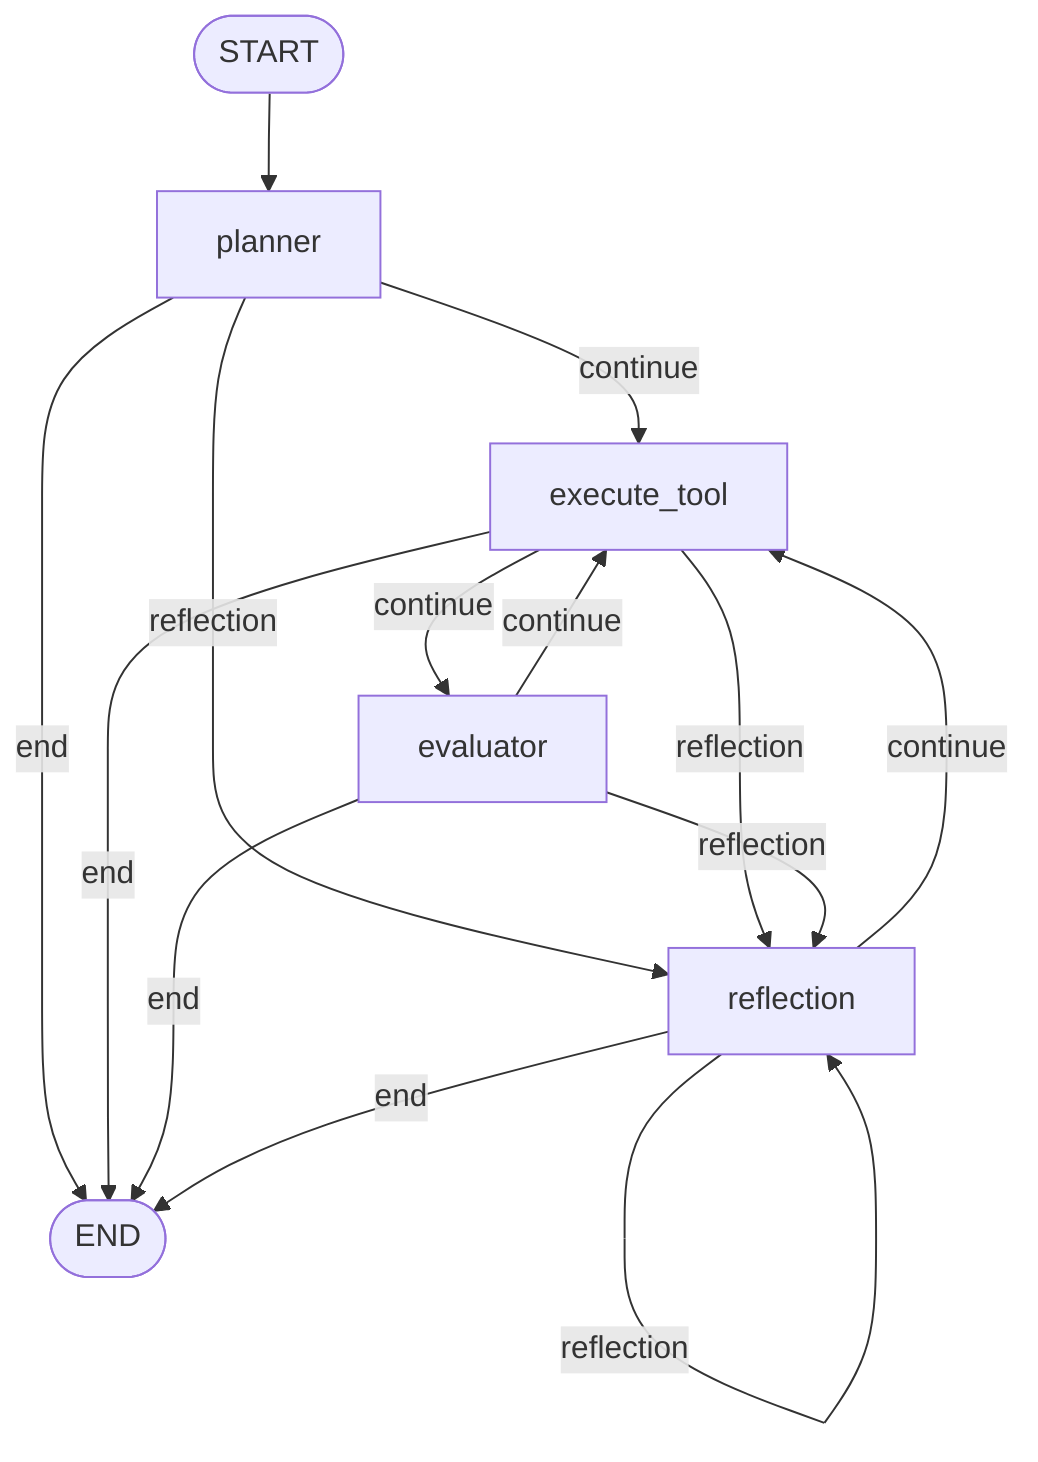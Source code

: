 graph TD
    START --> planner
    planner -->|continue| execute_tool
    planner -->|reflection| reflection
    planner -->|end| END
    execute_tool -->|continue| evaluator
    execute_tool -->|reflection| reflection
    execute_tool -->|end| END
    evaluator -->|continue| execute_tool
    evaluator -->|reflection| reflection
    evaluator -->|end| END
    reflection -->|continue| execute_tool
    reflection -->|reflection| reflection
    reflection -->|end| END
    evaluator[evaluator]
    reflection[reflection]
    execute_tool[execute_tool]
    planner[planner]
    START([START])
    END([END])